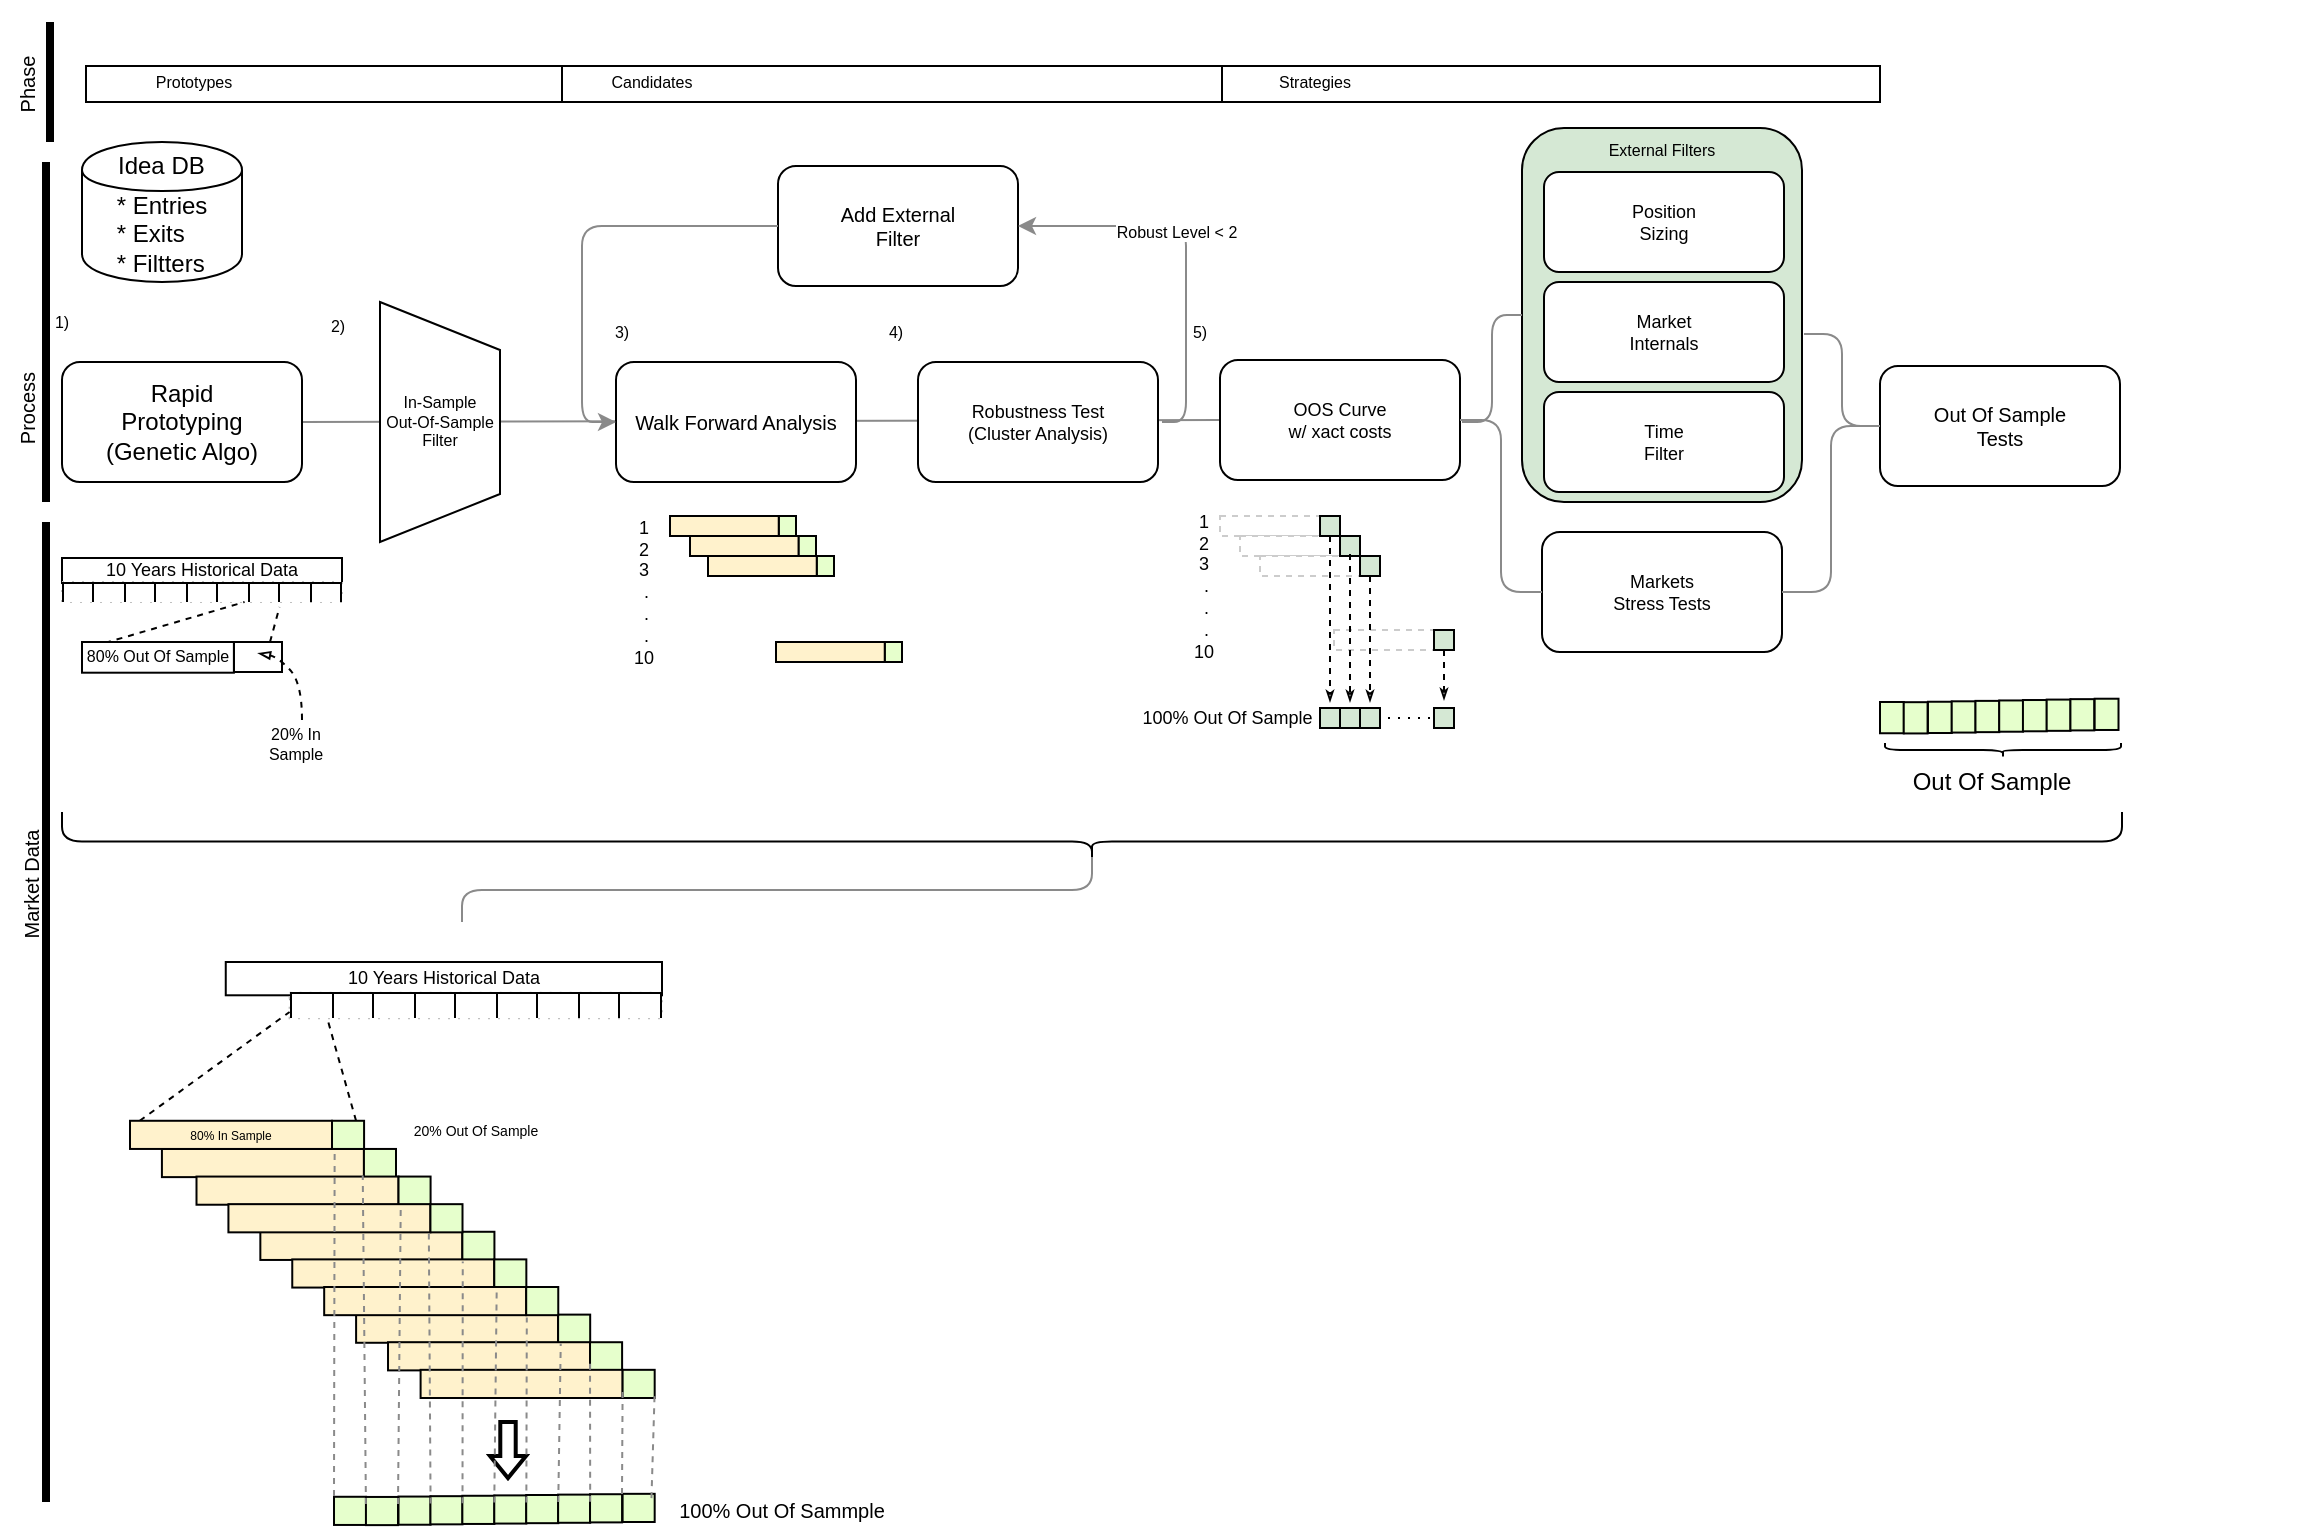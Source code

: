 <mxGraphModel dx="864" dy="635" grid="1" gridSize="10" guides="1" tooltips="1" connect="1" arrows="1" fold="1" page="1" pageScale="1" pageWidth="1100" pageHeight="850" background="#ffffff"><root><mxCell id="0"/><mxCell id="1" parent="0"/><mxCell id="60" value="" style="line;strokeWidth=1;html=1;fontSize=9;fillColor=none;dashed=1;dashPattern=1 4;" parent="1" vertex="1"><mxGeometry x="683" y="373" width="41" height="10" as="geometry"/></mxCell><mxCell id="240" value="" style="endArrow=none;html=1;strokeColor=#8A8A8A;fontSize=8;exitX=1;exitY=0.5;entryX=0;entryY=0.5;" parent="1" source="5" target="46" edge="1"><mxGeometry width="50" height="50" relative="1" as="geometry"><mxPoint x="140" y="260" as="sourcePoint"/><mxPoint x="810" y="230" as="targetPoint"/></mxGeometry></mxCell><mxCell id="260" value="External Filters&lt;div&gt;&lt;br&gt;&lt;/div&gt;" style="rounded=1;whiteSpace=wrap;html=1;fillColor=#D5E8D4;fontSize=8;verticalAlign=top;" parent="1" vertex="1"><mxGeometry x="760" y="83" width="140" height="187" as="geometry"/></mxCell><mxCell id="237" value="" style="rounded=0;whiteSpace=wrap;html=1;fontSize=8;" parent="1" vertex="1"><mxGeometry x="610" y="52" width="329" height="18" as="geometry"/></mxCell><mxCell id="236" value="" style="rounded=0;whiteSpace=wrap;html=1;fontSize=8;" parent="1" vertex="1"><mxGeometry x="280" y="52" width="330" height="18" as="geometry"/></mxCell><mxCell id="235" value="" style="rounded=0;whiteSpace=wrap;html=1;fontSize=8;" parent="1" vertex="1"><mxGeometry x="42" y="52" width="238" height="18" as="geometry"/></mxCell><mxCell id="2" value="&lt;div style=&quot;text-align: left&quot;&gt;&lt;span&gt;* Entries&lt;/span&gt;&lt;br&gt;&lt;/div&gt;&lt;div style=&quot;text-align: left&quot;&gt;* Exits&lt;/div&gt;&lt;div style=&quot;text-align: left&quot;&gt;* Filtters&lt;/div&gt;" style="shape=cylinder;whiteSpace=wrap;html=1;boundedLbl=1;" parent="1" vertex="1"><mxGeometry x="40" y="90" width="80" height="70" as="geometry"/></mxCell><mxCell id="3" value="Idea DB" style="text;html=1;resizable=0;points=[];autosize=1;align=left;verticalAlign=top;spacingTop=-4;" parent="1" vertex="1"><mxGeometry x="56" y="92" width="60" height="20" as="geometry"/></mxCell><mxCell id="5" value="Rapid&lt;div&gt;Prototyping&lt;/div&gt;&lt;div&gt;(Genetic Algo)&lt;/div&gt;" style="rounded=1;whiteSpace=wrap;html=1;" parent="1" vertex="1"><mxGeometry x="30" y="200" width="120" height="60" as="geometry"/></mxCell><mxCell id="7" value="Walk Forward Analysis" style="rounded=1;whiteSpace=wrap;html=1;fontSize=10;" parent="1" vertex="1"><mxGeometry x="307" y="200" width="120" height="60" as="geometry"/></mxCell><mxCell id="13" value="" style="group" parent="1" vertex="1" connectable="0"><mxGeometry x="321" y="279" width="70" height="10" as="geometry"/></mxCell><mxCell id="43" value="1&lt;div&gt;2&lt;/div&gt;&lt;div&gt;3&lt;/div&gt;&lt;div&gt;&amp;nbsp;.&lt;/div&gt;&lt;div&gt;&amp;nbsp;.&lt;/div&gt;&lt;div&gt;&amp;nbsp;.&lt;/div&gt;&lt;div&gt;10&lt;/div&gt;" style="text;html=1;strokeColor=none;fillColor=none;align=center;verticalAlign=middle;whiteSpace=wrap;rounded=0;fontSize=9;" parent="1" vertex="1"><mxGeometry x="301" y="275" width="40" height="80" as="geometry"/></mxCell><mxCell id="44" value="Robustness Test&lt;div&gt;(Cluster Analysis)&lt;/div&gt;" style="rounded=1;whiteSpace=wrap;html=1;fontSize=9;" parent="1" vertex="1"><mxGeometry x="458" y="200" width="120" height="60" as="geometry"/></mxCell><mxCell id="46" value="OOS Curve&lt;div&gt;w/ xact costs&lt;/div&gt;" style="rounded=1;whiteSpace=wrap;html=1;fontSize=9;" parent="1" vertex="1"><mxGeometry x="609" y="199" width="120" height="60" as="geometry"/></mxCell><mxCell id="47" value="" style="rounded=0;whiteSpace=wrap;html=1;fontSize=10;dashed=1;strokeColor=#CCCCCC;" parent="1" vertex="1"><mxGeometry x="609" y="277" width="60" height="10" as="geometry"/></mxCell><mxCell id="49" value="" style="rounded=0;whiteSpace=wrap;html=1;fontSize=10;dashed=1;strokeColor=#CCCCCC;" parent="1" vertex="1"><mxGeometry x="619" y="287" width="60" height="10" as="geometry"/></mxCell><mxCell id="51" value="" style="rounded=0;whiteSpace=wrap;html=1;fontSize=10;dashed=1;strokeColor=#CCCCCC;" parent="1" vertex="1"><mxGeometry x="629" y="297" width="60" height="10" as="geometry"/></mxCell><mxCell id="53" value="" style="rounded=0;whiteSpace=wrap;html=1;fontSize=10;dashed=1;strokeColor=#CCCCCC;" parent="1" vertex="1"><mxGeometry x="666" y="334" width="60" height="10" as="geometry"/></mxCell><mxCell id="54" value="" style="rounded=0;whiteSpace=wrap;html=1;fontSize=10;strokeColor=#000000;fillColor=#D5E8D4;" parent="1" vertex="1"><mxGeometry x="716" y="334" width="10" height="10" as="geometry"/></mxCell><mxCell id="55" value="" style="rounded=0;whiteSpace=wrap;html=1;fontSize=10;strokeColor=#000000;fillColor=#D5E8D4;" parent="1" vertex="1"><mxGeometry x="659" y="373" width="10" height="10" as="geometry"/></mxCell><mxCell id="56" value="" style="rounded=0;whiteSpace=wrap;html=1;fontSize=10;strokeColor=#000000;fillColor=#D5E8D4;" parent="1" vertex="1"><mxGeometry x="669" y="373" width="10" height="10" as="geometry"/></mxCell><mxCell id="57" value="" style="rounded=0;whiteSpace=wrap;html=1;fontSize=10;strokeColor=#000000;fillColor=#D5E8D4;" parent="1" vertex="1"><mxGeometry x="679" y="373" width="10" height="10" as="geometry"/></mxCell><mxCell id="58" value="" style="rounded=0;whiteSpace=wrap;html=1;fontSize=10;strokeColor=#000000;fillColor=#D5E8D4;" parent="1" vertex="1"><mxGeometry x="716" y="373" width="10" height="10" as="geometry"/></mxCell><mxCell id="48" value="" style="rounded=0;whiteSpace=wrap;html=1;fontSize=10;strokeColor=#000000;fillColor=#D5E8D4;" parent="1" vertex="1"><mxGeometry x="659" y="277" width="10" height="10" as="geometry"/></mxCell><mxCell id="52" value="" style="rounded=0;whiteSpace=wrap;html=1;fontSize=10;strokeColor=#000000;fillColor=#D5E8D4;" parent="1" vertex="1"><mxGeometry x="679" y="297" width="10" height="10" as="geometry"/></mxCell><mxCell id="50" value="" style="rounded=0;whiteSpace=wrap;html=1;fontSize=10;strokeColor=#000000;fillColor=#D5E8D4;" parent="1" vertex="1"><mxGeometry x="669" y="287" width="10" height="10" as="geometry"/></mxCell><mxCell id="64" value="" style="endArrow=classicThin;html=1;dashed=1;fontSize=9;startArrow=none;startFill=0;rounded=0;endFill=0;endSize=3;" parent="1" edge="1"><mxGeometry width="50" height="50" relative="1" as="geometry"><mxPoint x="721" y="344" as="sourcePoint"/><mxPoint x="721" y="369" as="targetPoint"/></mxGeometry></mxCell><mxCell id="65" value="" style="endArrow=classicThin;html=1;dashed=1;fontSize=9;startArrow=none;startFill=0;rounded=0;endFill=0;endSize=3;exitX=0.5;exitY=1;" parent="1" source="52" edge="1"><mxGeometry width="50" height="50" relative="1" as="geometry"><mxPoint x="684" y="345" as="sourcePoint"/><mxPoint x="684" y="370" as="targetPoint"/></mxGeometry></mxCell><mxCell id="66" value="" style="endArrow=classicThin;html=1;dashed=1;fontSize=9;startArrow=none;startFill=0;rounded=0;endFill=0;endSize=3;" parent="1" edge="1"><mxGeometry width="50" height="50" relative="1" as="geometry"><mxPoint x="674" y="296" as="sourcePoint"/><mxPoint x="674" y="370" as="targetPoint"/></mxGeometry></mxCell><mxCell id="67" value="" style="endArrow=classicThin;html=1;dashed=1;fontSize=9;startArrow=none;startFill=0;rounded=0;endFill=0;endSize=3;exitX=0.75;exitY=0;" parent="1" source="49" edge="1"><mxGeometry width="50" height="50" relative="1" as="geometry"><mxPoint x="664" y="296" as="sourcePoint"/><mxPoint x="664" y="370" as="targetPoint"/></mxGeometry></mxCell><mxCell id="68" value="1&lt;div&gt;2&lt;/div&gt;&lt;div&gt;3&lt;/div&gt;&lt;div&gt;&amp;nbsp;.&lt;/div&gt;&lt;div&gt;&amp;nbsp;.&lt;/div&gt;&lt;div&gt;&amp;nbsp;.&lt;/div&gt;&lt;div&gt;10&lt;/div&gt;" style="text;html=1;strokeColor=none;fillColor=none;align=center;verticalAlign=middle;whiteSpace=wrap;rounded=0;fontSize=9;" parent="1" vertex="1"><mxGeometry x="581" y="272" width="40" height="80" as="geometry"/></mxCell><mxCell id="69" value="100% Out Of Sample&amp;nbsp;" style="text;html=1;strokeColor=none;fillColor=none;align=center;verticalAlign=middle;whiteSpace=wrap;rounded=0;dashed=1;dashPattern=1 4;labelBackgroundColor=#ffffff;fontSize=9;" parent="1" vertex="1"><mxGeometry x="569" y="368" width="90" height="20" as="geometry"/></mxCell><mxCell id="86" value="10 Years Historical Data" style="rounded=0;whiteSpace=wrap;html=1;fontSize=9;verticalAlign=middle;" parent="1" vertex="1"><mxGeometry x="30" y="298" width="140" height="12.522" as="geometry"/></mxCell><mxCell id="110" value="" style="endArrow=none;dashed=1;html=1;fontSize=8;entryX=0.815;entryY=1.088;entryPerimeter=0;exitX=0;exitY=0.25;" parent="1" source="124" target="86" edge="1"><mxGeometry width="50" height="50" relative="1" as="geometry"><mxPoint x="-12.609" y="404.435" as="sourcePoint"/><mxPoint x="25.435" y="373.13" as="targetPoint"/></mxGeometry></mxCell><mxCell id="111" value="" style="endArrow=none;dashed=1;html=1;fontSize=8;entryX=0.777;entryY=1.251;exitX=0.75;exitY=0;entryPerimeter=0;" parent="1" source="109" target="124" edge="1"><mxGeometry width="50" height="50" relative="1" as="geometry"><mxPoint x="63.478" y="404.435" as="sourcePoint"/><mxPoint x="101.522" y="373.13" as="targetPoint"/></mxGeometry></mxCell><mxCell id="124" value="&lt;table border=&quot;1&quot; width=&quot;100%&quot; style=&quot;width: 100% ; height: 100% ; border-collapse: collapse ; border: 1px solid rgb(0 , 0 , 0)&quot;&gt;&lt;tbody&gt;&lt;tr&gt;&lt;td align=&quot;center&quot;&gt;&lt;br&gt;&lt;/td&gt;&lt;td&gt;&lt;br&gt;&lt;/td&gt;&lt;td&gt;&lt;br&gt;&lt;/td&gt;&lt;td&gt;&lt;br&gt;&lt;/td&gt;&lt;td&gt;&lt;br&gt;&lt;/td&gt;&lt;td&gt;&lt;br&gt;&lt;/td&gt;&lt;td&gt;&lt;br&gt;&lt;/td&gt;&lt;td align=&quot;center&quot;&gt;&lt;br&gt;&lt;/td&gt;&lt;td align=&quot;center&quot;&gt;&lt;br&gt;&lt;/td&gt;&lt;/tr&gt;&lt;/tbody&gt;&lt;/table&gt;" style="text;html=1;strokeColor=#c0c0c0;fillColor=none;overflow=fill;dashed=1;dashPattern=1 4;labelBackgroundColor=#ffffff;fontSize=8;" parent="1" vertex="1"><mxGeometry x="30" y="310" width="140" height="10" as="geometry"/></mxCell><mxCell id="125" value="" style="endArrow=none;dashed=1;html=1;fontSize=8;entryX=0.652;entryY=1.001;entryPerimeter=0;exitX=0;exitY=0.25;" parent="1" source="108" target="124" edge="1"><mxGeometry width="50" height="50" relative="1" as="geometry"><mxPoint x="40" y="343" as="sourcePoint"/><mxPoint x="144" y="312" as="targetPoint"/></mxGeometry></mxCell><mxCell id="126" value="10 Years Historical Data" style="rounded=0;whiteSpace=wrap;html=1;fontSize=9;verticalAlign=middle;" parent="1" vertex="1"><mxGeometry x="111.88" y="500" width="218.12" height="16.646" as="geometry"/></mxCell><mxCell id="127" value="20% Out Of Sample" style="text;html=1;strokeColor=none;fillColor=none;align=center;verticalAlign=middle;whiteSpace=wrap;rounded=0;dashed=1;dashPattern=1 4;labelBackgroundColor=#ffffff;fontSize=7;" parent="1" vertex="1"><mxGeometry x="171.73" y="572.988" width="130.34" height="24.329" as="geometry"/></mxCell><mxCell id="128" value="" style="endArrow=none;dashed=1;html=1;fontSize=8;entryX=0.815;entryY=1.088;entryPerimeter=0;exitX=0;exitY=0.25;" parent="1" source="135" target="126" edge="1"><mxGeometry width="50" height="50" relative="1" as="geometry"><mxPoint x="87.13" y="636.288" as="sourcePoint"/><mxPoint x="137.728" y="596.204" as="targetPoint"/></mxGeometry></mxCell><mxCell id="135" value="&lt;table border=&quot;1&quot; width=&quot;100%&quot; style=&quot;width: 100% ; height: 100% ; border-collapse: collapse ; border: 1px solid rgb(0 , 0 , 0)&quot;&gt;&lt;tbody&gt;&lt;tr&gt;&lt;td align=&quot;center&quot;&gt;&lt;br&gt;&lt;/td&gt;&lt;td&gt;&lt;br&gt;&lt;/td&gt;&lt;td&gt;&lt;br&gt;&lt;/td&gt;&lt;td&gt;&lt;br&gt;&lt;/td&gt;&lt;td&gt;&lt;br&gt;&lt;/td&gt;&lt;td&gt;&lt;br&gt;&lt;/td&gt;&lt;td&gt;&lt;br&gt;&lt;/td&gt;&lt;td align=&quot;center&quot;&gt;&lt;br&gt;&lt;/td&gt;&lt;td align=&quot;center&quot;&gt;&lt;br&gt;&lt;/td&gt;&lt;/tr&gt;&lt;/tbody&gt;&lt;/table&gt;" style="text;html=1;strokeColor=#c0c0c0;fillColor=none;overflow=fill;dashed=1;dashPattern=1 4;labelBackgroundColor=#ffffff;fontSize=8;" parent="1" vertex="1"><mxGeometry x="143.8" y="515.366" width="186.2" height="12.805" as="geometry"/></mxCell><mxCell id="129" value="" style="endArrow=none;dashed=1;html=1;fontSize=8;exitX=0.75;exitY=0;entryX=0.104;entryY=1.152;entryPerimeter=0;" parent="1" source="134" target="135" edge="1"><mxGeometry width="50" height="50" relative="1" as="geometry"><mxPoint x="105.866" y="623.484" as="sourcePoint"/><mxPoint x="167.74" y="551.22" as="targetPoint"/></mxGeometry></mxCell><mxCell id="136" value="" style="endArrow=none;dashed=1;html=1;fontSize=8;entryX=0;entryY=0.75;exitX=0;exitY=0.25;" parent="1" source="133" target="135" edge="1"><mxGeometry width="50" height="50" relative="1" as="geometry"><mxPoint x="74.64" y="544.817" as="sourcePoint"/><mxPoint x="212.96" y="505.122" as="targetPoint"/></mxGeometry></mxCell><mxCell id="151" value="" style="group;fillColor=#FFF2CC;" parent="1" vertex="1" connectable="0"><mxGeometry x="113.21" y="621.085" width="117.04" height="14.085" as="geometry"/></mxCell><mxCell id="131" value="" style="group;fillColor=#FFF2CC;opacity=20;" parent="1" vertex="1" connectable="0"><mxGeometry x="64" y="579.39" width="117.04" height="14.085" as="geometry"/></mxCell><mxCell id="167" value="" style="group;fillColor=#FFF2CC;" parent="1" vertex="1" connectable="0"><mxGeometry x="161.09" y="662.5" width="117.04" height="14.085" as="geometry"/></mxCell><mxCell id="174" value="" style="rounded=0;whiteSpace=wrap;html=1;fontSize=6;verticalAlign=bottom;fillColor=#FFF2CC;" parent="1" vertex="1"><mxGeometry x="177.05" y="676.305" width="101.007" height="14.085" as="geometry"/></mxCell><mxCell id="175" value="" style="rounded=0;whiteSpace=wrap;html=1;fontSize=10;fillColor=#E6FFCC;" parent="1" vertex="1"><mxGeometry x="278.057" y="676.305" width="16.033" height="14.085" as="geometry"/></mxCell><mxCell id="141" value="" style="rounded=0;whiteSpace=wrap;html=1;fontSize=6;verticalAlign=bottom;fillColor=#FFF2CC;" parent="1" vertex="1"><mxGeometry x="79.96" y="593.476" width="101.007" height="14.085" as="geometry"/></mxCell><mxCell id="142" value="" style="rounded=0;whiteSpace=wrap;html=1;fontSize=10;fillColor=#E6FFCC;" parent="1" vertex="1"><mxGeometry x="180.967" y="593.476" width="16.033" height="14.085" as="geometry"/></mxCell><mxCell id="149" value="" style="rounded=0;whiteSpace=wrap;html=1;fontSize=6;verticalAlign=bottom;fillColor=#FFF2CC;" parent="1" vertex="1"><mxGeometry x="97.25" y="607.28" width="101.007" height="14.085" as="geometry"/></mxCell><mxCell id="150" value="" style="rounded=0;whiteSpace=wrap;html=1;fontSize=10;fillColor=#E6FFCC;" parent="1" vertex="1"><mxGeometry x="198.257" y="607.28" width="16.033" height="14.085" as="geometry"/></mxCell><mxCell id="158" value="" style="group;fillColor=#FFF2CC;" parent="1" vertex="1" connectable="0"><mxGeometry x="129.17" y="634.89" width="117.04" height="14.085" as="geometry"/></mxCell><mxCell id="162" value="" style="group;fillColor=#FFF2CC;" parent="1" vertex="1" connectable="0"><mxGeometry x="145.13" y="648.695" width="117.04" height="14.085" as="geometry"/></mxCell><mxCell id="179" value="" style="rounded=0;whiteSpace=wrap;html=1;fontSize=6;verticalAlign=bottom;fillColor=#FFF2CC;" parent="1" vertex="1"><mxGeometry x="193.01" y="690.11" width="101.007" height="14.085" as="geometry"/></mxCell><mxCell id="180" value="" style="rounded=0;whiteSpace=wrap;html=1;fontSize=10;fillColor=#E6FFCC;" parent="1" vertex="1"><mxGeometry x="294.017" y="690.11" width="16.033" height="14.085" as="geometry"/></mxCell><mxCell id="159" value="" style="rounded=0;whiteSpace=wrap;html=1;fontSize=6;verticalAlign=bottom;fillColor=#FFF2CC;" parent="1" vertex="1"><mxGeometry x="129.17" y="634.89" width="101.007" height="14.085" as="geometry"/></mxCell><mxCell id="160" value="" style="rounded=0;whiteSpace=wrap;html=1;fontSize=10;fillColor=#E6FFCC;" parent="1" vertex="1"><mxGeometry x="230.177" y="634.89" width="16.033" height="14.085" as="geometry"/></mxCell><mxCell id="164" value="" style="rounded=0;whiteSpace=wrap;html=1;fontSize=6;verticalAlign=bottom;fillColor=#FFF2CC;" parent="1" vertex="1"><mxGeometry x="145.13" y="648.695" width="101.007" height="14.085" as="geometry"/></mxCell><mxCell id="165" value="" style="rounded=0;whiteSpace=wrap;html=1;fontSize=10;fillColor=#E6FFCC;" parent="1" vertex="1"><mxGeometry x="246.137" y="648.695" width="16.033" height="14.085" as="geometry"/></mxCell><mxCell id="132" value="" style="group;fillColor=#FFFFCC;" parent="1" vertex="1" connectable="0"><mxGeometry x="64" y="579.39" width="117.04" height="14.085" as="geometry"/></mxCell><mxCell id="133" value="&lt;font style=&quot;font-size: 6px&quot;&gt;80% In Sample&lt;/font&gt;" style="rounded=0;whiteSpace=wrap;html=1;fontSize=6;verticalAlign=bottom;fillColor=#FFF2CC;" parent="1" vertex="1"><mxGeometry x="64" y="579.39" width="101.007" height="14.085" as="geometry"/></mxCell><mxCell id="134" value="" style="rounded=0;whiteSpace=wrap;html=1;fontSize=10;fillColor=#E6FFCC;" parent="1" vertex="1"><mxGeometry x="165.007" y="579.39" width="16.033" height="14.085" as="geometry"/></mxCell><mxCell id="154" value="" style="rounded=0;whiteSpace=wrap;html=1;fontSize=6;verticalAlign=bottom;fillColor=#FFF2CC;" parent="1" vertex="1"><mxGeometry x="113.21" y="621.085" width="101.007" height="14.085" as="geometry"/></mxCell><mxCell id="155" value="" style="rounded=0;whiteSpace=wrap;html=1;fontSize=10;fillColor=#E6FFCC;" parent="1" vertex="1"><mxGeometry x="214.217" y="621.085" width="16.033" height="14.085" as="geometry"/></mxCell><mxCell id="169" value="" style="rounded=0;whiteSpace=wrap;html=1;fontSize=6;verticalAlign=bottom;fillColor=#FFF2CC;" parent="1" vertex="1"><mxGeometry x="161.09" y="662.5" width="101.007" height="14.085" as="geometry"/></mxCell><mxCell id="170" value="" style="rounded=0;whiteSpace=wrap;html=1;fontSize=10;fillColor=#E6FFCC;" parent="1" vertex="1"><mxGeometry x="262.097" y="662.5" width="16.033" height="14.085" as="geometry"/></mxCell><mxCell id="185" value="" style="rounded=0;whiteSpace=wrap;html=1;fontSize=6;verticalAlign=bottom;fillColor=#FFF2CC;" parent="1" vertex="1"><mxGeometry x="209.3" y="703.915" width="101.007" height="14.085" as="geometry"/></mxCell><mxCell id="186" value="" style="rounded=0;whiteSpace=wrap;html=1;fontSize=10;fillColor=#E6FFCC;" parent="1" vertex="1"><mxGeometry x="310.307" y="703.915" width="16.033" height="14.085" as="geometry"/></mxCell><mxCell id="207" value="" style="group" parent="1" vertex="1" connectable="0"><mxGeometry x="166.007" y="765.915" width="160.333" height="15.646" as="geometry"/></mxCell><mxCell id="206" value="" style="group" parent="207" vertex="1" connectable="0"><mxGeometry width="160.333" height="15.646" as="geometry"/></mxCell><mxCell id="204" value="" style="group" parent="206" vertex="1" connectable="0"><mxGeometry width="160.333" height="15.646" as="geometry"/></mxCell><mxCell id="200" value="" style="group" parent="204" vertex="1" connectable="0"><mxGeometry width="160.333" height="15.646" as="geometry"/></mxCell><mxCell id="189" value="" style="rounded=0;whiteSpace=wrap;html=1;fontSize=10;fillColor=#E6FFCC;" parent="200" vertex="1"><mxGeometry y="1.476" width="16.033" height="14.085" as="geometry"/></mxCell><mxCell id="190" value="" style="rounded=0;whiteSpace=wrap;html=1;fontSize=10;fillColor=#E6FFCC;" parent="200" vertex="1"><mxGeometry x="15.96" y="1.561" width="16.033" height="14.085" as="geometry"/></mxCell><mxCell id="191" value="" style="rounded=0;whiteSpace=wrap;html=1;fontSize=10;fillColor=#E6FFCC;" parent="200" vertex="1"><mxGeometry x="32.25" y="1.366" width="16.033" height="14.085" as="geometry"/></mxCell><mxCell id="192" value="" style="rounded=0;whiteSpace=wrap;html=1;fontSize=10;fillColor=#E6FFCC;" parent="200" vertex="1"><mxGeometry x="48.21" y="1.171" width="16.033" height="14.085" as="geometry"/></mxCell><mxCell id="193" value="" style="rounded=0;whiteSpace=wrap;html=1;fontSize=10;fillColor=#E6FFCC;" parent="200" vertex="1"><mxGeometry x="64.17" y="0.976" width="16.033" height="14.085" as="geometry"/></mxCell><mxCell id="194" value="" style="rounded=0;whiteSpace=wrap;html=1;fontSize=10;fillColor=#E6FFCC;" parent="200" vertex="1"><mxGeometry x="80.13" y="0.78" width="16.033" height="14.085" as="geometry"/></mxCell><mxCell id="195" value="" style="rounded=0;whiteSpace=wrap;html=1;fontSize=10;fillColor=#E6FFCC;" parent="200" vertex="1"><mxGeometry x="96.09" y="0.585" width="16.033" height="14.085" as="geometry"/></mxCell><mxCell id="196" value="" style="rounded=0;whiteSpace=wrap;html=1;fontSize=10;fillColor=#E6FFCC;" parent="200" vertex="1"><mxGeometry x="112.05" y="0.39" width="16.033" height="14.085" as="geometry"/></mxCell><mxCell id="197" value="" style="rounded=0;whiteSpace=wrap;html=1;fontSize=10;fillColor=#E6FFCC;" parent="200" vertex="1"><mxGeometry x="128.01" y="0.195" width="16.033" height="14.085" as="geometry"/></mxCell><mxCell id="198" value="" style="rounded=0;whiteSpace=wrap;html=1;fontSize=10;fillColor=#E6FFCC;" parent="200" vertex="1"><mxGeometry x="144.3" width="16.033" height="14.085" as="geometry"/></mxCell><mxCell id="208" value="" style="shape=mxgraph.arrows.arrow_down;whiteSpace=wrap;html=1;fillColor=#ffffff;strokeColor=#000000;strokeWidth=2" parent="1" vertex="1"><mxGeometry x="244" y="730" width="18" height="28" as="geometry"/></mxCell><mxCell id="209" value="100% Out Of Sammple" style="text;html=1;strokeColor=none;fillColor=none;align=center;verticalAlign=middle;whiteSpace=wrap;rounded=0;dashed=1;dashPattern=1 4;labelBackgroundColor=#ffffff;fontSize=10;" parent="1" vertex="1"><mxGeometry x="324.73" y="761.988" width="130.34" height="24.329" as="geometry"/></mxCell><mxCell id="210" value="" style="endArrow=none;dashed=1;html=1;entryX=0.855;entryY=0.047;entryPerimeter=0;exitX=1;exitY=0.25;strokeColor=#8A8A8A;" parent="1" source="195" target="179" edge="1"><mxGeometry width="50" height="50" relative="1" as="geometry"><mxPoint x="30" y="860" as="sourcePoint"/><mxPoint x="80" y="810" as="targetPoint"/></mxGeometry></mxCell><mxCell id="211" value="" style="endArrow=none;dashed=1;html=1;exitX=0;exitY=0.25;entryX=1;entryY=0.75;strokeColor=#8A8A8A;" parent="1" source="209" target="186" edge="1"><mxGeometry width="50" height="50" relative="1" as="geometry"><mxPoint x="370" y="730" as="sourcePoint"/><mxPoint x="420" y="680" as="targetPoint"/></mxGeometry></mxCell><mxCell id="213" value="" style="endArrow=none;dashed=1;html=1;entryX=0;entryY=0.75;strokeColor=#8A8A8A;" parent="1" target="186" edge="1"><mxGeometry width="50" height="50" relative="1" as="geometry"><mxPoint x="310" y="766" as="sourcePoint"/><mxPoint x="480" y="650" as="targetPoint"/></mxGeometry></mxCell><mxCell id="214" value="" style="endArrow=none;dashed=1;html=1;entryX=1;entryY=0.75;exitX=1;exitY=0.25;strokeColor=#8A8A8A;" parent="1" source="196" target="179" edge="1"><mxGeometry width="50" height="50" relative="1" as="geometry"><mxPoint x="30" y="930" as="sourcePoint"/><mxPoint x="80" y="880" as="targetPoint"/></mxGeometry></mxCell><mxCell id="215" value="" style="endArrow=none;dashed=1;html=1;entryX=0.845;entryY=0.104;entryPerimeter=0;exitX=1;exitY=0.25;strokeColor=#8A8A8A;" parent="1" source="194" target="174" edge="1"><mxGeometry width="50" height="50" relative="1" as="geometry"><mxPoint x="262" y="760" as="sourcePoint"/><mxPoint x="80" y="810" as="targetPoint"/></mxGeometry></mxCell><mxCell id="216" value="" style="endArrow=none;dashed=1;html=1;entryX=0.854;entryY=0.09;entryPerimeter=0;exitX=0;exitY=0.25;strokeColor=#8A8A8A;" parent="1" source="194" target="169" edge="1"><mxGeometry width="50" height="50" relative="1" as="geometry"><mxPoint x="50" y="810" as="sourcePoint"/><mxPoint x="100" y="760" as="targetPoint"/></mxGeometry></mxCell><mxCell id="217" value="" style="endArrow=none;dashed=1;html=1;entryX=0.844;entryY=0.076;entryPerimeter=0;exitX=1;exitY=0.25;strokeColor=#8A8A8A;" parent="1" source="192" target="164" edge="1"><mxGeometry width="50" height="50" relative="1" as="geometry"><mxPoint x="70" y="770" as="sourcePoint"/><mxPoint x="120" y="720" as="targetPoint"/></mxGeometry></mxCell><mxCell id="218" value="" style="endArrow=none;dashed=1;html=1;entryX=0.834;entryY=-0.08;entryPerimeter=0;exitX=1;exitY=0.25;strokeColor=#8A8A8A;" parent="1" source="191" target="159" edge="1"><mxGeometry width="50" height="50" relative="1" as="geometry"><mxPoint x="30" y="860" as="sourcePoint"/><mxPoint x="80" y="810" as="targetPoint"/></mxGeometry></mxCell><mxCell id="219" value="" style="endArrow=none;dashed=1;html=1;entryX=0.853;entryY=0.048;entryPerimeter=0;exitX=1;exitY=0.25;strokeColor=#8A8A8A;" parent="1" source="190" target="154" edge="1"><mxGeometry width="50" height="50" relative="1" as="geometry"><mxPoint x="30" y="860" as="sourcePoint"/><mxPoint x="80" y="810" as="targetPoint"/></mxGeometry></mxCell><mxCell id="220" value="" style="endArrow=none;dashed=1;html=1;entryX=0.823;entryY=-0.037;entryPerimeter=0;exitX=0;exitY=0.25;strokeColor=#8A8A8A;" parent="1" source="190" target="149" edge="1"><mxGeometry width="50" height="50" relative="1" as="geometry"><mxPoint x="30" y="860" as="sourcePoint"/><mxPoint x="80" y="810" as="targetPoint"/></mxGeometry></mxCell><mxCell id="221" value="" style="endArrow=none;dashed=1;html=1;entryX=0.855;entryY=0.092;entryPerimeter=0;strokeColor=#8A8A8A;" parent="1" target="141" edge="1"><mxGeometry width="50" height="50" relative="1" as="geometry"><mxPoint x="166" y="767" as="sourcePoint"/><mxPoint x="80" y="810" as="targetPoint"/></mxGeometry></mxCell><mxCell id="101" value="20% In Sample" style="text;html=1;strokeColor=none;fillColor=none;align=center;verticalAlign=middle;whiteSpace=wrap;rounded=0;dashed=1;dashPattern=1 4;labelBackgroundColor=#ffffff;fontSize=8;" parent="1" vertex="1"><mxGeometry x="124.348" y="382.528" width="45.652" height="17.472" as="geometry"/></mxCell><mxCell id="114" value="" style="group" parent="1" vertex="1" connectable="0"><mxGeometry x="40" y="340" width="100" height="15.349" as="geometry"/></mxCell><mxCell id="116" value="" style="group" parent="114" vertex="1" connectable="0"><mxGeometry width="100" height="15.349" as="geometry"/></mxCell><mxCell id="108" value="&lt;font style=&quot;font-size: 8px;&quot;&gt;80% Out Of Sample&lt;/font&gt;" style="rounded=0;whiteSpace=wrap;html=1;fontSize=8;verticalAlign=bottom;" parent="116" vertex="1"><mxGeometry width="75.945" height="15.349" as="geometry"/></mxCell><mxCell id="109" value="" style="rounded=0;whiteSpace=wrap;html=1;fontSize=10;" parent="116" vertex="1"><mxGeometry x="76" width="24" height="15" as="geometry"/></mxCell><mxCell id="112" value="" style="curved=1;endArrow=blockThin;html=1;dashed=1;fontSize=8;endFill=0;startSize=4;endSize=4;" parent="116" edge="1"><mxGeometry width="50" height="50" relative="1" as="geometry"><mxPoint x="110" y="39" as="sourcePoint"/><mxPoint x="88" y="5.616" as="targetPoint"/><Array as="points"><mxPoint x="110" y="20"/><mxPoint x="97.457" y="7.284"/></Array></mxGeometry></mxCell><mxCell id="224" value="1)" style="text;html=1;strokeColor=none;fillColor=none;align=center;verticalAlign=middle;whiteSpace=wrap;rounded=0;fontSize=8;" parent="1" vertex="1"><mxGeometry x="10" y="170" width="40" height="20" as="geometry"/></mxCell><mxCell id="225" value="2)" style="text;html=1;strokeColor=none;fillColor=none;align=center;verticalAlign=middle;whiteSpace=wrap;rounded=0;fontSize=8;" parent="1" vertex="1"><mxGeometry x="148" y="172" width="40" height="20" as="geometry"/></mxCell><mxCell id="226" value="3)" style="text;html=1;strokeColor=none;fillColor=none;align=center;verticalAlign=middle;whiteSpace=wrap;rounded=0;fontSize=8;" parent="1" vertex="1"><mxGeometry x="290" y="175" width="40" height="20" as="geometry"/></mxCell><mxCell id="228" value="4)" style="text;html=1;strokeColor=none;fillColor=none;align=center;verticalAlign=middle;whiteSpace=wrap;rounded=0;fontSize=8;" parent="1" vertex="1"><mxGeometry x="427" y="175" width="40" height="20" as="geometry"/></mxCell><mxCell id="229" value="5)" style="text;html=1;strokeColor=none;fillColor=none;align=center;verticalAlign=middle;whiteSpace=wrap;rounded=0;fontSize=8;" parent="1" vertex="1"><mxGeometry x="579" y="175" width="40" height="20" as="geometry"/></mxCell><mxCell id="232" value="Prototypes" style="text;html=1;strokeColor=none;fillColor=none;align=center;verticalAlign=middle;whiteSpace=wrap;rounded=0;fontSize=8;" parent="1" vertex="1"><mxGeometry x="76" y="50" width="40" height="20" as="geometry"/></mxCell><mxCell id="233" value="Candidates" style="text;html=1;strokeColor=none;fillColor=none;align=center;verticalAlign=middle;whiteSpace=wrap;rounded=0;fontSize=8;" parent="1" vertex="1"><mxGeometry x="280" y="50" width="90" height="20" as="geometry"/></mxCell><mxCell id="234" value="Strategies" style="text;html=1;strokeColor=none;fillColor=none;align=center;verticalAlign=middle;whiteSpace=wrap;rounded=0;fontSize=8;" parent="1" vertex="1"><mxGeometry x="610" y="50" width="93" height="20" as="geometry"/></mxCell><mxCell id="238" value="In-Sample&lt;div&gt;Out-Of-Sample&lt;/div&gt;&lt;div&gt;Filter&lt;/div&gt;" style="shape=trapezoid;perimeter=trapezoidPerimeter;whiteSpace=wrap;html=1;fontSize=8;direction=south;" parent="1" vertex="1"><mxGeometry x="189" y="170" width="60" height="120" as="geometry"/></mxCell><mxCell id="245" value="" style="group" parent="1" vertex="1" connectable="0"><mxGeometry x="334" y="277" width="63.37" height="20.0" as="geometry"/></mxCell><mxCell id="243" value="" style="group" parent="245" vertex="1" connectable="0"><mxGeometry width="63.37" height="20.0" as="geometry"/></mxCell><mxCell id="241" value="" style="rounded=0;whiteSpace=wrap;html=1;fontSize=10;fillColor=#E6FFCC;" parent="243" vertex="1"><mxGeometry x="54.37" width="8.63" height="10.0" as="geometry"/></mxCell><mxCell id="242" value="" style="rounded=0;whiteSpace=wrap;html=1;fontSize=6;verticalAlign=bottom;fillColor=#FFF2CC;" parent="243" vertex="1"><mxGeometry width="54.37" height="10.0" as="geometry"/></mxCell><mxCell id="246" value="" style="rounded=0;whiteSpace=wrap;html=1;fontSize=6;verticalAlign=bottom;fillColor=#FFF2CC;" parent="243" vertex="1"><mxGeometry x="10" y="10" width="54.37" height="10.0" as="geometry"/></mxCell><mxCell id="247" value="" style="rounded=0;whiteSpace=wrap;html=1;fontSize=10;fillColor=#E6FFCC;" parent="1" vertex="1"><mxGeometry x="398.37" y="287" width="8.63" height="10.0" as="geometry"/></mxCell><mxCell id="248" value="" style="group" parent="1" vertex="1" connectable="0"><mxGeometry x="353" y="297" width="63.37" height="20.0" as="geometry"/></mxCell><mxCell id="249" value="" style="group" parent="248" vertex="1" connectable="0"><mxGeometry width="63.37" height="20.0" as="geometry"/></mxCell><mxCell id="250" value="" style="rounded=0;whiteSpace=wrap;html=1;fontSize=10;fillColor=#E6FFCC;" parent="249" vertex="1"><mxGeometry x="54.37" width="8.63" height="10.0" as="geometry"/></mxCell><mxCell id="251" value="" style="rounded=0;whiteSpace=wrap;html=1;fontSize=6;verticalAlign=bottom;fillColor=#FFF2CC;" parent="249" vertex="1"><mxGeometry width="54.37" height="10.0" as="geometry"/></mxCell><mxCell id="253" value="" style="rounded=0;whiteSpace=wrap;html=1;fontSize=10;fillColor=#E6FFCC;" parent="1" vertex="1"><mxGeometry x="441.37" y="340" width="8.63" height="10.0" as="geometry"/></mxCell><mxCell id="252" value="" style="rounded=0;whiteSpace=wrap;html=1;fontSize=6;verticalAlign=bottom;fillColor=#FFF2CC;" parent="1" vertex="1"><mxGeometry x="387" y="340" width="54.37" height="10.0" as="geometry"/></mxCell><mxCell id="255" value="" style="shape=curlyBracket;whiteSpace=wrap;html=1;rounded=1;fillColor=#D5E8D4;fontSize=8;direction=north;size=0.409;" parent="1" vertex="1"><mxGeometry x="30" y="425" width="1030" height="25" as="geometry"/></mxCell><mxCell id="256" value="" style="edgeStyle=elbowEdgeStyle;elbow=vertical;endArrow=none;html=1;strokeColor=#8A8A8A;fontSize=8;entryX=0.1;entryY=0.5;entryPerimeter=0;endFill=0;" parent="1" target="255" edge="1"><mxGeometry width="50" height="50" relative="1" as="geometry"><mxPoint x="230" y="480" as="sourcePoint"/><mxPoint x="550" y="550" as="targetPoint"/></mxGeometry></mxCell><mxCell id="257" value="Position&lt;div&gt;Sizing&lt;/div&gt;" style="rounded=1;whiteSpace=wrap;html=1;fontSize=9;" parent="1" vertex="1"><mxGeometry x="771" y="105" width="120" height="50" as="geometry"/></mxCell><mxCell id="258" value="Market&lt;div&gt;Internals&lt;/div&gt;" style="rounded=1;whiteSpace=wrap;html=1;fontSize=9;" parent="1" vertex="1"><mxGeometry x="771" y="160" width="120" height="50" as="geometry"/></mxCell><mxCell id="259" value="Time&lt;div&gt;Filter&lt;/div&gt;" style="rounded=1;whiteSpace=wrap;html=1;fontSize=9;" parent="1" vertex="1"><mxGeometry x="771" y="215" width="120" height="50" as="geometry"/></mxCell><mxCell id="262" value="Markets&lt;div&gt;Stress Tests&lt;/div&gt;" style="rounded=1;whiteSpace=wrap;html=1;fontSize=9;" parent="1" vertex="1"><mxGeometry x="770" y="285" width="120" height="60" as="geometry"/></mxCell><mxCell id="263" value="Out Of Sample&lt;div&gt;Tests&lt;/div&gt;" style="rounded=1;whiteSpace=wrap;html=1;fontSize=10;" parent="1" vertex="1"><mxGeometry x="939" y="202" width="120" height="60" as="geometry"/></mxCell><mxCell id="264" value="" style="edgeStyle=elbowEdgeStyle;elbow=horizontal;endArrow=none;html=1;strokeColor=#8A8A8A;fontSize=8;exitX=1;exitY=0.5;entryX=0;entryY=0.5;endFill=0;" parent="1" source="262" target="263" edge="1"><mxGeometry width="50" height="50" relative="1" as="geometry"><mxPoint x="910" y="400" as="sourcePoint"/><mxPoint x="960" y="350" as="targetPoint"/></mxGeometry></mxCell><mxCell id="265" value="" style="edgeStyle=elbowEdgeStyle;elbow=horizontal;endArrow=none;html=1;strokeColor=#8A8A8A;fontSize=8;exitX=1;exitY=0.5;entryX=0;entryY=0.5;endFill=0;" parent="1" source="46" target="262" edge="1"><mxGeometry width="50" height="50" relative="1" as="geometry"><mxPoint x="710" y="690" as="sourcePoint"/><mxPoint x="760" y="640" as="targetPoint"/></mxGeometry></mxCell><mxCell id="268" value="" style="edgeStyle=elbowEdgeStyle;elbow=horizontal;endArrow=none;html=1;strokeColor=#8A8A8A;fontSize=8;entryX=0;entryY=0.5;endFill=0;" parent="1" target="260" edge="1"><mxGeometry width="50" height="50" relative="1" as="geometry"><mxPoint x="730" y="230" as="sourcePoint"/><mxPoint x="750" y="560" as="targetPoint"/></mxGeometry></mxCell><mxCell id="269" value="" style="edgeStyle=elbowEdgeStyle;elbow=horizontal;endArrow=none;html=1;strokeColor=#8A8A8A;fontSize=8;exitX=1.007;exitY=0.551;exitPerimeter=0;entryX=0;entryY=0.5;endFill=0;" parent="1" source="260" target="263" edge="1"><mxGeometry width="50" height="50" relative="1" as="geometry"><mxPoint x="690" y="660" as="sourcePoint"/><mxPoint x="930" y="209" as="targetPoint"/></mxGeometry></mxCell><mxCell id="270" value="Add External&lt;div&gt;Filter&lt;/div&gt;" style="rounded=1;whiteSpace=wrap;html=1;fontSize=10;" parent="1" vertex="1"><mxGeometry x="388" y="102" width="120" height="60" as="geometry"/></mxCell><mxCell id="271" value="" style="edgeStyle=elbowEdgeStyle;elbow=horizontal;endArrow=classic;html=1;strokeColor=#8A8A8A;fontSize=8;entryX=1;entryY=0.5;" parent="1" target="270" edge="1"><mxGeometry width="50" height="50" relative="1" as="geometry"><mxPoint x="580" y="230" as="sourcePoint"/><mxPoint x="550" y="120" as="targetPoint"/><Array as="points"><mxPoint x="592" y="181"/></Array></mxGeometry></mxCell><mxCell id="272" value="Robust Level &amp;lt; 2" style="text;html=1;resizable=0;points=[];align=center;verticalAlign=middle;labelBackgroundColor=#ffffff;fontSize=8;" parent="271" vertex="1" connectable="0"><mxGeometry x="0.186" y="3" relative="1" as="geometry"><mxPoint as="offset"/></mxGeometry></mxCell><mxCell id="273" value="" style="edgeStyle=elbowEdgeStyle;elbow=horizontal;endArrow=classic;html=1;strokeColor=#8A8A8A;fontSize=8;exitX=0;exitY=0.5;entryX=0;entryY=0.5;" parent="1" source="270" target="7" edge="1"><mxGeometry width="50" height="50" relative="1" as="geometry"><mxPoint x="260" y="150" as="sourcePoint"/><mxPoint x="310" y="100" as="targetPoint"/><Array as="points"><mxPoint x="290" y="180"/></Array></mxGeometry></mxCell><mxCell id="276" value="Process" style="text;html=1;strokeColor=none;fillColor=none;align=center;verticalAlign=top;whiteSpace=wrap;rounded=0;fontSize=10;direction=west;rotation=-90;" parent="1" vertex="1"><mxGeometry x="-31" y="212" width="85" height="23" as="geometry"/></mxCell><mxCell id="277" value="Phase" style="text;html=1;strokeColor=none;fillColor=none;align=center;verticalAlign=top;whiteSpace=wrap;rounded=0;fontSize=10;direction=west;rotation=-90;" parent="1" vertex="1"><mxGeometry x="-31" y="50" width="85" height="23" as="geometry"/></mxCell><mxCell id="278" value="Market Data" style="text;html=1;strokeColor=none;fillColor=none;align=center;verticalAlign=top;whiteSpace=wrap;rounded=0;fontSize=10;direction=west;rotation=-90;" parent="1" vertex="1"><mxGeometry x="-29" y="450" width="85" height="23" as="geometry"/></mxCell><mxCell id="279" value="" style="line;strokeWidth=4;direction=south;html=1;perimeter=backbonePerimeter;points=[];outlineConnect=0;fillColor=#D5E8D4;fontSize=10;rotation=0;" parent="1" vertex="1"><mxGeometry x="19" y="30" width="10" height="60" as="geometry"/></mxCell><mxCell id="280" value="" style="line;strokeWidth=4;direction=south;html=1;perimeter=backbonePerimeter;points=[];outlineConnect=0;fillColor=#D5E8D4;fontSize=10;rotation=0;" parent="1" vertex="1"><mxGeometry x="17" y="100" width="10" height="170" as="geometry"/></mxCell><mxCell id="281" value="" style="line;strokeWidth=4;direction=south;html=1;perimeter=backbonePerimeter;points=[];outlineConnect=0;fillColor=#D5E8D4;fontSize=10;rotation=0;" parent="1" vertex="1"><mxGeometry x="17" y="280" width="10" height="490" as="geometry"/></mxCell><mxCell id="307" value="" style="group" parent="1" vertex="1" connectable="0"><mxGeometry x="939" y="364" width="215" height="27" as="geometry"/></mxCell><mxCell id="305" value="" style="group" parent="307" vertex="1" connectable="0"><mxGeometry width="215" height="27" as="geometry"/></mxCell><mxCell id="303" value="" style="group" parent="305" vertex="1" connectable="0"><mxGeometry width="215" height="27" as="geometry"/></mxCell><mxCell id="301" value="" style="group" parent="303" vertex="1" connectable="0"><mxGeometry width="215" height="27" as="geometry"/></mxCell><mxCell id="299" value="" style="group" parent="301" vertex="1" connectable="0"><mxGeometry width="215" height="27" as="geometry"/></mxCell><mxCell id="284" value="" style="group" parent="299" vertex="1" connectable="0"><mxGeometry y="4.358" width="119.253" height="17.364" as="geometry"/></mxCell><mxCell id="285" value="" style="group" parent="284" vertex="1" connectable="0"><mxGeometry width="119.253" height="17.364" as="geometry"/></mxCell><mxCell id="286" value="" style="group" parent="285" vertex="1" connectable="0"><mxGeometry width="119.253" height="17.364" as="geometry"/></mxCell><mxCell id="287" value="" style="group" parent="286" vertex="1" connectable="0"><mxGeometry width="119.253" height="17.364" as="geometry"/></mxCell><mxCell id="288" value="" style="rounded=0;whiteSpace=wrap;html=1;fontSize=10;fillColor=#E6FFCC;" parent="287" vertex="1"><mxGeometry y="1.638" width="11.925" height="15.632" as="geometry"/></mxCell><mxCell id="289" value="" style="rounded=0;whiteSpace=wrap;html=1;fontSize=10;fillColor=#E6FFCC;" parent="287" vertex="1"><mxGeometry x="11.871" y="1.732" width="11.925" height="15.632" as="geometry"/></mxCell><mxCell id="290" value="" style="rounded=0;whiteSpace=wrap;html=1;fontSize=10;fillColor=#E6FFCC;" parent="287" vertex="1"><mxGeometry x="23.987" y="1.516" width="11.925" height="15.632" as="geometry"/></mxCell><mxCell id="291" value="" style="rounded=0;whiteSpace=wrap;html=1;fontSize=10;fillColor=#E6FFCC;" parent="287" vertex="1"><mxGeometry x="35.858" y="1.299" width="11.925" height="15.632" as="geometry"/></mxCell><mxCell id="292" value="" style="rounded=0;whiteSpace=wrap;html=1;fontSize=10;fillColor=#E6FFCC;" parent="287" vertex="1"><mxGeometry x="47.729" y="1.083" width="11.925" height="15.632" as="geometry"/></mxCell><mxCell id="293" value="" style="rounded=0;whiteSpace=wrap;html=1;fontSize=10;fillColor=#E6FFCC;" parent="287" vertex="1"><mxGeometry x="59.599" y="0.866" width="11.925" height="15.632" as="geometry"/></mxCell><mxCell id="294" value="" style="rounded=0;whiteSpace=wrap;html=1;fontSize=10;fillColor=#E6FFCC;" parent="287" vertex="1"><mxGeometry x="71.47" y="0.65" width="11.925" height="15.632" as="geometry"/></mxCell><mxCell id="295" value="" style="rounded=0;whiteSpace=wrap;html=1;fontSize=10;fillColor=#E6FFCC;" parent="287" vertex="1"><mxGeometry x="83.341" y="0.433" width="11.925" height="15.632" as="geometry"/></mxCell><mxCell id="296" value="" style="rounded=0;whiteSpace=wrap;html=1;fontSize=10;fillColor=#E6FFCC;" parent="287" vertex="1"><mxGeometry x="95.212" y="0.217" width="11.925" height="15.632" as="geometry"/></mxCell><mxCell id="297" value="" style="rounded=0;whiteSpace=wrap;html=1;fontSize=10;fillColor=#E6FFCC;" parent="287" vertex="1"><mxGeometry x="107.328" width="11.925" height="15.632" as="geometry"/></mxCell><mxCell id="308" value="" style="shape=curlyBracket;whiteSpace=wrap;html=1;rounded=1;rotation=-90;" parent="1" vertex="1"><mxGeometry x="997" y="335" width="7" height="118" as="geometry"/></mxCell><mxCell id="311" value="Out Of Sample" style="text;html=1;strokeColor=none;fillColor=none;align=center;verticalAlign=middle;whiteSpace=wrap;rounded=0;" parent="1" vertex="1"><mxGeometry x="940" y="400" width="110" height="20" as="geometry"/></mxCell></root></mxGraphModel>